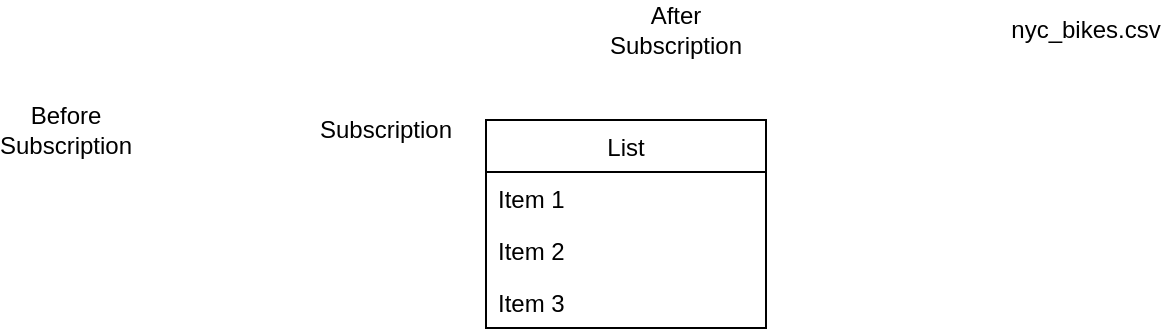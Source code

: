 <mxfile version="17.4.6" type="device"><diagram id="3CcPxNWx4XFUqddamCbQ" name="Page-1"><mxGraphModel dx="782" dy="428" grid="1" gridSize="10" guides="1" tooltips="1" connect="1" arrows="1" fold="1" page="1" pageScale="1" pageWidth="850" pageHeight="1100" math="0" shadow="0"><root><mxCell id="0"/><mxCell id="1" parent="0"/><mxCell id="O_WWv1UcM-xttBW44f-Q-9" value="Before Subscription" style="text;html=1;strokeColor=none;fillColor=none;align=center;verticalAlign=middle;whiteSpace=wrap;rounded=0;" vertex="1" parent="1"><mxGeometry x="90" y="150" width="60" height="30" as="geometry"/></mxCell><mxCell id="O_WWv1UcM-xttBW44f-Q-10" value="Subscription" style="text;html=1;strokeColor=none;fillColor=none;align=center;verticalAlign=middle;whiteSpace=wrap;rounded=0;" vertex="1" parent="1"><mxGeometry x="250" y="150" width="60" height="30" as="geometry"/></mxCell><mxCell id="O_WWv1UcM-xttBW44f-Q-11" value="After Subscription&lt;br&gt;" style="text;html=1;strokeColor=none;fillColor=none;align=center;verticalAlign=middle;whiteSpace=wrap;rounded=0;" vertex="1" parent="1"><mxGeometry x="395" y="100" width="60" height="30" as="geometry"/></mxCell><mxCell id="O_WWv1UcM-xttBW44f-Q-21" value="nyc_bikes.csv" style="text;html=1;strokeColor=none;fillColor=none;align=center;verticalAlign=middle;whiteSpace=wrap;rounded=0;" vertex="1" parent="1"><mxGeometry x="600" y="100" width="60" height="30" as="geometry"/></mxCell><mxCell id="O_WWv1UcM-xttBW44f-Q-49" value="List" style="swimlane;fontStyle=0;childLayout=stackLayout;horizontal=1;startSize=26;fillColor=none;horizontalStack=0;resizeParent=1;resizeParentMax=0;resizeLast=0;collapsible=1;marginBottom=0;" vertex="1" parent="1"><mxGeometry x="330" y="160" width="140" height="104" as="geometry"/></mxCell><mxCell id="O_WWv1UcM-xttBW44f-Q-50" value="Item 1" style="text;strokeColor=none;fillColor=none;align=left;verticalAlign=top;spacingLeft=4;spacingRight=4;overflow=hidden;rotatable=0;points=[[0,0.5],[1,0.5]];portConstraint=eastwest;" vertex="1" parent="O_WWv1UcM-xttBW44f-Q-49"><mxGeometry y="26" width="140" height="26" as="geometry"/></mxCell><mxCell id="O_WWv1UcM-xttBW44f-Q-51" value="Item 2" style="text;strokeColor=none;fillColor=none;align=left;verticalAlign=top;spacingLeft=4;spacingRight=4;overflow=hidden;rotatable=0;points=[[0,0.5],[1,0.5]];portConstraint=eastwest;" vertex="1" parent="O_WWv1UcM-xttBW44f-Q-49"><mxGeometry y="52" width="140" height="26" as="geometry"/></mxCell><mxCell id="O_WWv1UcM-xttBW44f-Q-52" value="Item 3" style="text;strokeColor=none;fillColor=none;align=left;verticalAlign=top;spacingLeft=4;spacingRight=4;overflow=hidden;rotatable=0;points=[[0,0.5],[1,0.5]];portConstraint=eastwest;" vertex="1" parent="O_WWv1UcM-xttBW44f-Q-49"><mxGeometry y="78" width="140" height="26" as="geometry"/></mxCell></root></mxGraphModel></diagram></mxfile>